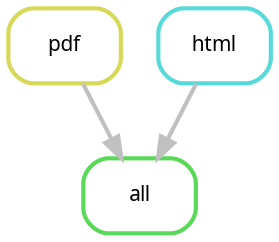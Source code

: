 digraph snakemake_dag {
    graph[bgcolor=white, margin=0];
    node[shape=box, style=rounded, fontname=sans,                 fontsize=10, penwidth=2];
    edge[penwidth=2, color=grey];
	0[label = "all", color = "0.33 0.6 0.85", style="rounded"];
	1[label = "pdf", color = "0.17 0.6 0.85", style="rounded"];
	2[label = "html", color = "0.50 0.6 0.85", style="rounded"];
	1 -> 0
	2 -> 0
}            
